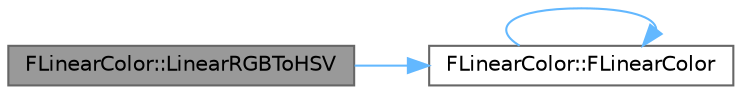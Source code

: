 digraph "FLinearColor::LinearRGBToHSV"
{
 // INTERACTIVE_SVG=YES
 // LATEX_PDF_SIZE
  bgcolor="transparent";
  edge [fontname=Helvetica,fontsize=10,labelfontname=Helvetica,labelfontsize=10];
  node [fontname=Helvetica,fontsize=10,shape=box,height=0.2,width=0.4];
  rankdir="LR";
  Node1 [id="Node000001",label="FLinearColor::LinearRGBToHSV",height=0.2,width=0.4,color="gray40", fillcolor="grey60", style="filled", fontcolor="black",tooltip="Converts a linear space RGB color to an HSV color."];
  Node1 -> Node2 [id="edge1_Node000001_Node000002",color="steelblue1",style="solid",tooltip=" "];
  Node2 [id="Node000002",label="FLinearColor::FLinearColor",height=0.2,width=0.4,color="grey40", fillcolor="white", style="filled",URL="$d5/dd9/structFLinearColor.html#a64e751b82e233d7a58cf4813b4710bd2",tooltip=" "];
  Node2 -> Node2 [id="edge2_Node000002_Node000002",color="steelblue1",style="solid",tooltip=" "];
}
